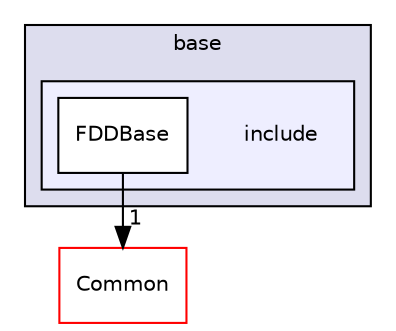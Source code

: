 digraph "/home/travis/build/AliceO2Group/AliceO2/Detectors/FIT/FDD/base/include" {
  bgcolor=transparent;
  compound=true
  node [ fontsize="10", fontname="Helvetica"];
  edge [ labelfontsize="10", labelfontname="Helvetica"];
  subgraph clusterdir_e3378330628bb5a530079636b74abbc9 {
    graph [ bgcolor="#ddddee", pencolor="black", label="base" fontname="Helvetica", fontsize="10", URL="dir_e3378330628bb5a530079636b74abbc9.html"]
  subgraph clusterdir_fe20bb9910190eb67f030158949c0170 {
    graph [ bgcolor="#eeeeff", pencolor="black", label="" URL="dir_fe20bb9910190eb67f030158949c0170.html"];
    dir_fe20bb9910190eb67f030158949c0170 [shape=plaintext label="include"];
    dir_7370a7324c6b174dcc88e324b679a22c [shape=box label="FDDBase" color="black" fillcolor="white" style="filled" URL="dir_7370a7324c6b174dcc88e324b679a22c.html"];
  }
  }
  dir_4ab6b4cc6a7edbff49100e9123df213f [shape=box label="Common" color="red" URL="dir_4ab6b4cc6a7edbff49100e9123df213f.html"];
  dir_7370a7324c6b174dcc88e324b679a22c->dir_4ab6b4cc6a7edbff49100e9123df213f [headlabel="1", labeldistance=1.5 headhref="dir_000180_000036.html"];
}
